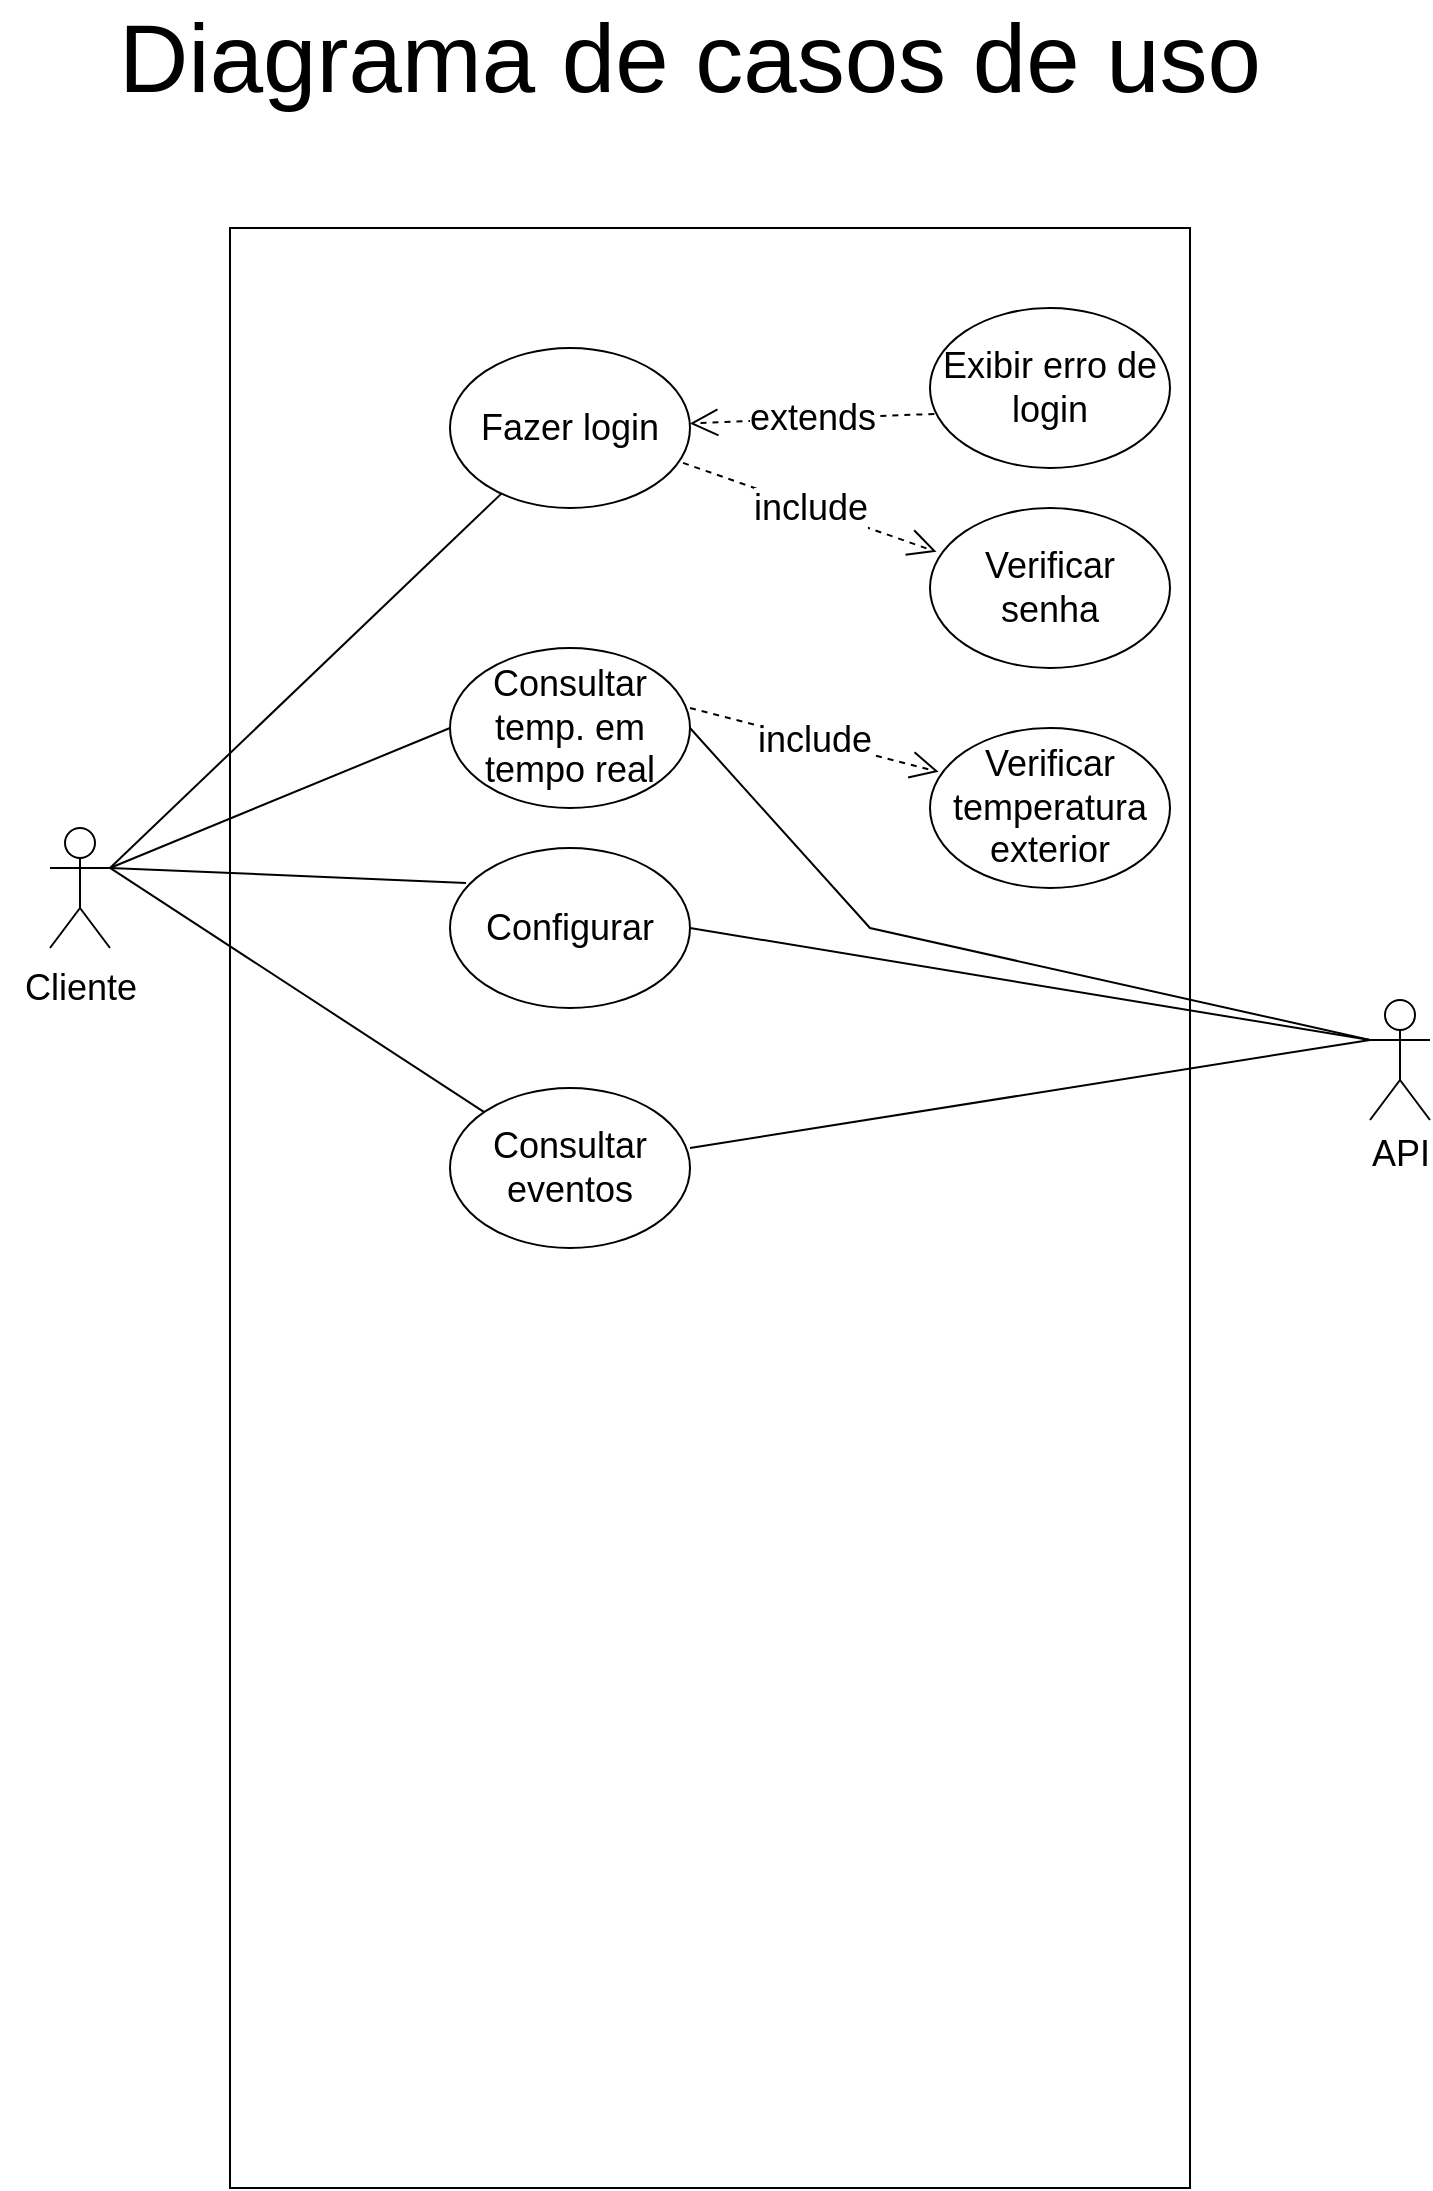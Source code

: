 <mxfile version="20.6.0" type="device"><diagram id="AvNxr-9OfzYMfZMhrKGL" name="Página-1"><mxGraphModel dx="868" dy="1651" grid="1" gridSize="10" guides="1" tooltips="1" connect="1" arrows="1" fold="1" page="1" pageScale="1" pageWidth="827" pageHeight="1169" math="0" shadow="0"><root><mxCell id="0"/><mxCell id="1" parent="0"/><mxCell id="Hfgv18IWtSv-Z9VBwUVO-1" value="&lt;font style=&quot;font-size: 48px;&quot;&gt;Diagrama de casos de uso&lt;/font&gt;" style="text;html=1;strokeColor=none;fillColor=none;align=center;verticalAlign=middle;whiteSpace=wrap;rounded=0;" parent="1" vertex="1"><mxGeometry x="70" y="-1130" width="660" height="30" as="geometry"/></mxCell><mxCell id="Hfgv18IWtSv-Z9VBwUVO-2" value="" style="shape=umlActor;verticalLabelPosition=bottom;verticalAlign=top;html=1;outlineConnect=0;fontSize=48;" parent="1" vertex="1"><mxGeometry x="80" y="-730" width="30" height="60" as="geometry"/></mxCell><mxCell id="Hfgv18IWtSv-Z9VBwUVO-3" value="" style="rounded=0;whiteSpace=wrap;html=1;fontSize=48;" parent="1" vertex="1"><mxGeometry x="170" y="-1030" width="480" height="980" as="geometry"/></mxCell><mxCell id="Hfgv18IWtSv-Z9VBwUVO-6" value="Cliente" style="text;html=1;align=center;verticalAlign=middle;resizable=0;points=[];autosize=1;strokeColor=none;fillColor=none;fontSize=18;" parent="1" vertex="1"><mxGeometry x="55" y="-670" width="80" height="40" as="geometry"/></mxCell><mxCell id="Hfgv18IWtSv-Z9VBwUVO-7" value="API" style="shape=umlActor;verticalLabelPosition=bottom;verticalAlign=top;html=1;outlineConnect=0;fontSize=18;" parent="1" vertex="1"><mxGeometry x="740" y="-644" width="30" height="60" as="geometry"/></mxCell><mxCell id="Hfgv18IWtSv-Z9VBwUVO-8" value="Fazer login" style="ellipse;whiteSpace=wrap;html=1;fontSize=18;" parent="1" vertex="1"><mxGeometry x="280" y="-970" width="120" height="80" as="geometry"/></mxCell><mxCell id="Hfgv18IWtSv-Z9VBwUVO-9" value="Consultar temp. em tempo real" style="ellipse;whiteSpace=wrap;html=1;fontSize=18;" parent="1" vertex="1"><mxGeometry x="280" y="-820" width="120" height="80" as="geometry"/></mxCell><mxCell id="Hfgv18IWtSv-Z9VBwUVO-10" value="Configurar" style="ellipse;whiteSpace=wrap;html=1;fontSize=18;" parent="1" vertex="1"><mxGeometry x="280" y="-720" width="120" height="80" as="geometry"/></mxCell><mxCell id="Hfgv18IWtSv-Z9VBwUVO-11" value="Consultar eventos" style="ellipse;whiteSpace=wrap;html=1;fontSize=18;" parent="1" vertex="1"><mxGeometry x="280" y="-600" width="120" height="80" as="geometry"/></mxCell><mxCell id="Hfgv18IWtSv-Z9VBwUVO-12" value="" style="endArrow=none;html=1;rounded=0;fontSize=18;" parent="1" target="Hfgv18IWtSv-Z9VBwUVO-8" edge="1"><mxGeometry width="50" height="50" relative="1" as="geometry"><mxPoint x="110" y="-710" as="sourcePoint"/><mxPoint x="120" y="-900" as="targetPoint"/><Array as="points"/></mxGeometry></mxCell><mxCell id="Hfgv18IWtSv-Z9VBwUVO-14" value="" style="endArrow=none;html=1;rounded=0;fontSize=18;entryX=0;entryY=0.5;entryDx=0;entryDy=0;" parent="1" target="Hfgv18IWtSv-Z9VBwUVO-9" edge="1"><mxGeometry width="50" height="50" relative="1" as="geometry"><mxPoint x="110" y="-710" as="sourcePoint"/><mxPoint x="160" y="-820" as="targetPoint"/></mxGeometry></mxCell><mxCell id="Hfgv18IWtSv-Z9VBwUVO-15" value="" style="endArrow=none;html=1;rounded=0;fontSize=18;entryX=0.067;entryY=0.218;entryDx=0;entryDy=0;entryPerimeter=0;exitX=1;exitY=0.333;exitDx=0;exitDy=0;exitPerimeter=0;" parent="1" source="Hfgv18IWtSv-Z9VBwUVO-2" target="Hfgv18IWtSv-Z9VBwUVO-10" edge="1"><mxGeometry width="50" height="50" relative="1" as="geometry"><mxPoint x="110" y="-770" as="sourcePoint"/><mxPoint x="363" y="-790" as="targetPoint"/></mxGeometry></mxCell><mxCell id="Hfgv18IWtSv-Z9VBwUVO-16" value="" style="endArrow=none;html=1;rounded=0;fontSize=18;exitX=1;exitY=0.333;exitDx=0;exitDy=0;exitPerimeter=0;" parent="1" source="Hfgv18IWtSv-Z9VBwUVO-2" target="Hfgv18IWtSv-Z9VBwUVO-11" edge="1"><mxGeometry width="50" height="50" relative="1" as="geometry"><mxPoint x="110" y="-770" as="sourcePoint"/><mxPoint x="160" y="-820" as="targetPoint"/></mxGeometry></mxCell><mxCell id="Hfgv18IWtSv-Z9VBwUVO-17" value="" style="endArrow=none;html=1;rounded=0;fontSize=18;entryX=0;entryY=0.333;entryDx=0;entryDy=0;entryPerimeter=0;exitX=1;exitY=0.5;exitDx=0;exitDy=0;" parent="1" source="Hfgv18IWtSv-Z9VBwUVO-9" target="Hfgv18IWtSv-Z9VBwUVO-7" edge="1"><mxGeometry width="50" height="50" relative="1" as="geometry"><mxPoint x="420" y="-690" as="sourcePoint"/><mxPoint x="470" y="-740" as="targetPoint"/><Array as="points"><mxPoint x="490" y="-680"/></Array></mxGeometry></mxCell><mxCell id="Hfgv18IWtSv-Z9VBwUVO-18" value="" style="endArrow=none;html=1;rounded=0;fontSize=18;exitX=1;exitY=0.5;exitDx=0;exitDy=0;entryX=0;entryY=0.333;entryDx=0;entryDy=0;entryPerimeter=0;" parent="1" source="Hfgv18IWtSv-Z9VBwUVO-10" target="Hfgv18IWtSv-Z9VBwUVO-7" edge="1"><mxGeometry width="50" height="50" relative="1" as="geometry"><mxPoint x="690" y="-720" as="sourcePoint"/><mxPoint x="740" y="-770" as="targetPoint"/></mxGeometry></mxCell><mxCell id="Hfgv18IWtSv-Z9VBwUVO-19" value="Exibir erro de login" style="ellipse;whiteSpace=wrap;html=1;fontSize=18;" parent="1" vertex="1"><mxGeometry x="520" y="-990" width="120" height="80" as="geometry"/></mxCell><mxCell id="Hfgv18IWtSv-Z9VBwUVO-23" value="Verificar senha" style="ellipse;whiteSpace=wrap;html=1;fontSize=18;" parent="1" vertex="1"><mxGeometry x="520" y="-890" width="120" height="80" as="geometry"/></mxCell><mxCell id="Hfgv18IWtSv-Z9VBwUVO-24" value="include" style="endArrow=open;endSize=12;dashed=1;html=1;rounded=0;fontSize=18;entryX=0.027;entryY=0.274;entryDx=0;entryDy=0;entryPerimeter=0;exitX=0.971;exitY=0.718;exitDx=0;exitDy=0;exitPerimeter=0;" parent="1" source="Hfgv18IWtSv-Z9VBwUVO-8" target="Hfgv18IWtSv-Z9VBwUVO-23" edge="1"><mxGeometry width="160" relative="1" as="geometry"><mxPoint x="430" y="-920.56" as="sourcePoint"/><mxPoint x="590" y="-920.56" as="targetPoint"/></mxGeometry></mxCell><mxCell id="Hfgv18IWtSv-Z9VBwUVO-28" value="extends" style="endArrow=open;endSize=12;dashed=1;html=1;rounded=0;fontSize=18;exitX=0.018;exitY=0.662;exitDx=0;exitDy=0;exitPerimeter=0;" parent="1" source="Hfgv18IWtSv-Z9VBwUVO-19" target="Hfgv18IWtSv-Z9VBwUVO-8" edge="1"><mxGeometry width="160" relative="1" as="geometry"><mxPoint x="370" y="-730" as="sourcePoint"/><mxPoint x="530" y="-730" as="targetPoint"/></mxGeometry></mxCell><mxCell id="Hfgv18IWtSv-Z9VBwUVO-30" value="Verificar temperatura exterior" style="ellipse;whiteSpace=wrap;html=1;fontSize=18;" parent="1" vertex="1"><mxGeometry x="520" y="-780" width="120" height="80" as="geometry"/></mxCell><mxCell id="Hfgv18IWtSv-Z9VBwUVO-31" value="include" style="endArrow=open;endSize=12;dashed=1;html=1;rounded=0;fontSize=18;entryX=0.036;entryY=0.274;entryDx=0;entryDy=0;entryPerimeter=0;exitX=0.971;exitY=0.718;exitDx=0;exitDy=0;exitPerimeter=0;" parent="1" target="Hfgv18IWtSv-Z9VBwUVO-30" edge="1"><mxGeometry width="160" relative="1" as="geometry"><mxPoint x="400" y="-790" as="sourcePoint"/><mxPoint x="526.72" y="-745.52" as="targetPoint"/></mxGeometry></mxCell><mxCell id="Hfgv18IWtSv-Z9VBwUVO-32" value="" style="endArrow=none;html=1;rounded=0;fontSize=18;entryX=0;entryY=0.333;entryDx=0;entryDy=0;entryPerimeter=0;" parent="1" target="Hfgv18IWtSv-Z9VBwUVO-7" edge="1"><mxGeometry width="50" height="50" relative="1" as="geometry"><mxPoint x="400" y="-570" as="sourcePoint"/><mxPoint x="450" y="-620" as="targetPoint"/></mxGeometry></mxCell></root></mxGraphModel></diagram></mxfile>